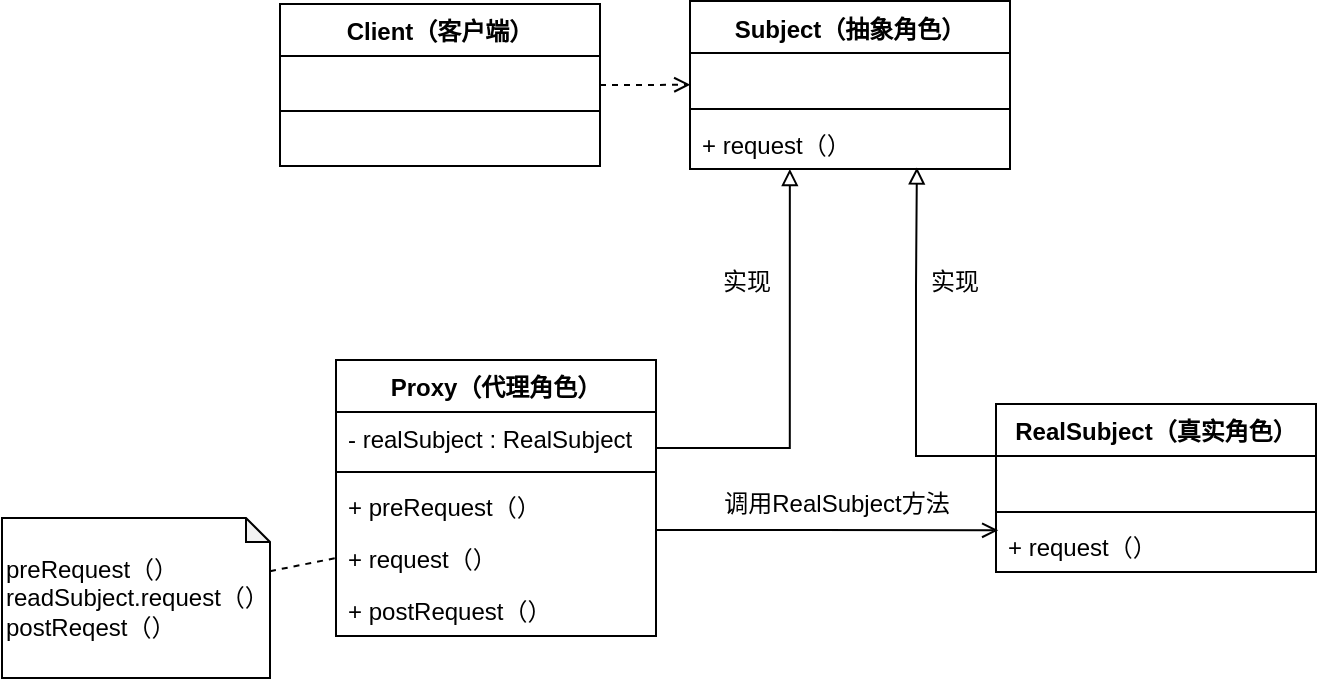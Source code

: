 <mxfile version="24.4.0" type="device">
  <diagram name="Page-1" id="e7e014a7-5840-1c2e-5031-d8a46d1fe8dd">
    <mxGraphModel dx="712" dy="410" grid="0" gridSize="10" guides="1" tooltips="1" connect="1" arrows="1" fold="1" page="1" pageScale="1" pageWidth="1169" pageHeight="826" background="none" math="0" shadow="0">
      <root>
        <mxCell id="0" />
        <mxCell id="1" parent="0" />
        <mxCell id="d94YhT5Ea_skwj1IB6yy-41" value="Client（客户端）" style="swimlane;fontStyle=1;align=center;verticalAlign=top;childLayout=stackLayout;horizontal=1;startSize=26;horizontalStack=0;resizeParent=1;resizeParentMax=0;resizeLast=0;collapsible=1;marginBottom=0;whiteSpace=wrap;html=1;" parent="1" vertex="1">
          <mxGeometry x="347" y="237" width="160" height="81" as="geometry" />
        </mxCell>
        <mxCell id="d94YhT5Ea_skwj1IB6yy-43" value="" style="line;strokeWidth=1;fillColor=none;align=left;verticalAlign=middle;spacingTop=-1;spacingLeft=3;spacingRight=3;rotatable=0;labelPosition=right;points=[];portConstraint=eastwest;strokeColor=inherit;" parent="d94YhT5Ea_skwj1IB6yy-41" vertex="1">
          <mxGeometry y="26" width="160" height="55" as="geometry" />
        </mxCell>
        <mxCell id="d94YhT5Ea_skwj1IB6yy-45" value="Subject（抽象角色）" style="swimlane;fontStyle=1;align=center;verticalAlign=top;childLayout=stackLayout;horizontal=1;startSize=26;horizontalStack=0;resizeParent=1;resizeParentMax=0;resizeLast=0;collapsible=1;marginBottom=0;whiteSpace=wrap;html=1;" parent="1" vertex="1">
          <mxGeometry x="552" y="235.5" width="160" height="84" as="geometry" />
        </mxCell>
        <mxCell id="d94YhT5Ea_skwj1IB6yy-51" value="" style="text;strokeColor=none;fillColor=none;align=left;verticalAlign=middle;spacingTop=-1;spacingLeft=4;spacingRight=4;rotatable=0;labelPosition=right;points=[];portConstraint=eastwest;" parent="d94YhT5Ea_skwj1IB6yy-45" vertex="1">
          <mxGeometry y="26" width="160" height="24" as="geometry" />
        </mxCell>
        <mxCell id="d94YhT5Ea_skwj1IB6yy-47" value="" style="line;strokeWidth=1;fillColor=none;align=left;verticalAlign=middle;spacingTop=-1;spacingLeft=3;spacingRight=3;rotatable=0;labelPosition=right;points=[];portConstraint=eastwest;strokeColor=inherit;" parent="d94YhT5Ea_skwj1IB6yy-45" vertex="1">
          <mxGeometry y="50" width="160" height="8" as="geometry" />
        </mxCell>
        <mxCell id="d94YhT5Ea_skwj1IB6yy-48" value="+ request（）" style="text;strokeColor=none;fillColor=none;align=left;verticalAlign=top;spacingLeft=4;spacingRight=4;overflow=hidden;rotatable=0;points=[[0,0.5],[1,0.5]];portConstraint=eastwest;whiteSpace=wrap;html=1;" parent="d94YhT5Ea_skwj1IB6yy-45" vertex="1">
          <mxGeometry y="58" width="160" height="26" as="geometry" />
        </mxCell>
        <mxCell id="d94YhT5Ea_skwj1IB6yy-53" style="edgeStyle=orthogonalEdgeStyle;rounded=0;orthogonalLoop=1;jettySize=auto;html=1;entryX=0.001;entryY=0.659;entryDx=0;entryDy=0;entryPerimeter=0;dashed=1;endArrow=open;endFill=0;" parent="1" source="d94YhT5Ea_skwj1IB6yy-41" target="d94YhT5Ea_skwj1IB6yy-51" edge="1">
          <mxGeometry relative="1" as="geometry" />
        </mxCell>
        <mxCell id="d94YhT5Ea_skwj1IB6yy-54" value="Proxy（代理角色）" style="swimlane;fontStyle=1;align=center;verticalAlign=top;childLayout=stackLayout;horizontal=1;startSize=26;horizontalStack=0;resizeParent=1;resizeParentMax=0;resizeLast=0;collapsible=1;marginBottom=0;whiteSpace=wrap;html=1;" parent="1" vertex="1">
          <mxGeometry x="375" y="415" width="160" height="138" as="geometry" />
        </mxCell>
        <mxCell id="d94YhT5Ea_skwj1IB6yy-62" value="- realSubject : RealSubject" style="text;strokeColor=none;fillColor=none;align=left;verticalAlign=top;spacingLeft=4;spacingRight=4;overflow=hidden;rotatable=0;points=[[0,0.5],[1,0.5]];portConstraint=eastwest;whiteSpace=wrap;html=1;" parent="d94YhT5Ea_skwj1IB6yy-54" vertex="1">
          <mxGeometry y="26" width="160" height="26" as="geometry" />
        </mxCell>
        <mxCell id="d94YhT5Ea_skwj1IB6yy-56" value="" style="line;strokeWidth=1;fillColor=none;align=left;verticalAlign=middle;spacingTop=-1;spacingLeft=3;spacingRight=3;rotatable=0;labelPosition=right;points=[];portConstraint=eastwest;strokeColor=inherit;" parent="d94YhT5Ea_skwj1IB6yy-54" vertex="1">
          <mxGeometry y="52" width="160" height="8" as="geometry" />
        </mxCell>
        <mxCell id="d94YhT5Ea_skwj1IB6yy-57" value="+ preRequest（）&amp;nbsp;" style="text;strokeColor=none;fillColor=none;align=left;verticalAlign=top;spacingLeft=4;spacingRight=4;overflow=hidden;rotatable=0;points=[[0,0.5],[1,0.5]];portConstraint=eastwest;whiteSpace=wrap;html=1;" parent="d94YhT5Ea_skwj1IB6yy-54" vertex="1">
          <mxGeometry y="60" width="160" height="26" as="geometry" />
        </mxCell>
        <mxCell id="d94YhT5Ea_skwj1IB6yy-63" value="+ request（）" style="text;strokeColor=none;fillColor=none;align=left;verticalAlign=top;spacingLeft=4;spacingRight=4;overflow=hidden;rotatable=0;points=[[0,0.5],[1,0.5]];portConstraint=eastwest;whiteSpace=wrap;html=1;" parent="d94YhT5Ea_skwj1IB6yy-54" vertex="1">
          <mxGeometry y="86" width="160" height="26" as="geometry" />
        </mxCell>
        <mxCell id="d94YhT5Ea_skwj1IB6yy-64" value="+ postRequest（）" style="text;strokeColor=none;fillColor=none;align=left;verticalAlign=top;spacingLeft=4;spacingRight=4;overflow=hidden;rotatable=0;points=[[0,0.5],[1,0.5]];portConstraint=eastwest;whiteSpace=wrap;html=1;" parent="d94YhT5Ea_skwj1IB6yy-54" vertex="1">
          <mxGeometry y="112" width="160" height="26" as="geometry" />
        </mxCell>
        <mxCell id="d94YhT5Ea_skwj1IB6yy-58" value="RealSubject（真实角色）" style="swimlane;fontStyle=1;align=center;verticalAlign=top;childLayout=stackLayout;horizontal=1;startSize=26;horizontalStack=0;resizeParent=1;resizeParentMax=0;resizeLast=0;collapsible=1;marginBottom=0;whiteSpace=wrap;html=1;" parent="1" vertex="1">
          <mxGeometry x="705" y="437" width="160" height="84" as="geometry" />
        </mxCell>
        <mxCell id="d94YhT5Ea_skwj1IB6yy-59" value="" style="text;strokeColor=none;fillColor=none;align=left;verticalAlign=middle;spacingTop=-1;spacingLeft=4;spacingRight=4;rotatable=0;labelPosition=right;points=[];portConstraint=eastwest;" parent="d94YhT5Ea_skwj1IB6yy-58" vertex="1">
          <mxGeometry y="26" width="160" height="24" as="geometry" />
        </mxCell>
        <mxCell id="d94YhT5Ea_skwj1IB6yy-60" value="" style="line;strokeWidth=1;fillColor=none;align=left;verticalAlign=middle;spacingTop=-1;spacingLeft=3;spacingRight=3;rotatable=0;labelPosition=right;points=[];portConstraint=eastwest;strokeColor=inherit;" parent="d94YhT5Ea_skwj1IB6yy-58" vertex="1">
          <mxGeometry y="50" width="160" height="8" as="geometry" />
        </mxCell>
        <mxCell id="d94YhT5Ea_skwj1IB6yy-61" value="+ request（）" style="text;strokeColor=none;fillColor=none;align=left;verticalAlign=top;spacingLeft=4;spacingRight=4;overflow=hidden;rotatable=0;points=[[0,0.5],[1,0.5]];portConstraint=eastwest;whiteSpace=wrap;html=1;" parent="d94YhT5Ea_skwj1IB6yy-58" vertex="1">
          <mxGeometry y="58" width="160" height="26" as="geometry" />
        </mxCell>
        <mxCell id="d94YhT5Ea_skwj1IB6yy-65" style="edgeStyle=orthogonalEdgeStyle;rounded=0;orthogonalLoop=1;jettySize=auto;html=1;entryX=0.312;entryY=0.998;entryDx=0;entryDy=0;entryPerimeter=0;endArrow=block;endFill=0;" parent="1" source="d94YhT5Ea_skwj1IB6yy-54" target="d94YhT5Ea_skwj1IB6yy-48" edge="1">
          <mxGeometry relative="1" as="geometry">
            <Array as="points">
              <mxPoint x="602" y="459" />
            </Array>
          </mxGeometry>
        </mxCell>
        <mxCell id="d94YhT5Ea_skwj1IB6yy-66" style="edgeStyle=orthogonalEdgeStyle;rounded=0;orthogonalLoop=1;jettySize=auto;html=1;entryX=0.709;entryY=0.97;entryDx=0;entryDy=0;entryPerimeter=0;endArrow=block;endFill=0;" parent="1" source="d94YhT5Ea_skwj1IB6yy-58" target="d94YhT5Ea_skwj1IB6yy-48" edge="1">
          <mxGeometry relative="1" as="geometry">
            <Array as="points">
              <mxPoint x="665" y="463" />
              <mxPoint x="665" y="378" />
              <mxPoint x="665" y="378" />
            </Array>
          </mxGeometry>
        </mxCell>
        <mxCell id="d94YhT5Ea_skwj1IB6yy-67" style="edgeStyle=orthogonalEdgeStyle;rounded=0;orthogonalLoop=1;jettySize=auto;html=1;entryX=0.007;entryY=0.198;entryDx=0;entryDy=0;entryPerimeter=0;endArrow=open;endFill=0;" parent="1" source="d94YhT5Ea_skwj1IB6yy-54" target="d94YhT5Ea_skwj1IB6yy-61" edge="1">
          <mxGeometry relative="1" as="geometry">
            <Array as="points">
              <mxPoint x="613" y="500" />
              <mxPoint x="613" y="500" />
            </Array>
          </mxGeometry>
        </mxCell>
        <mxCell id="d94YhT5Ea_skwj1IB6yy-70" style="rounded=0;orthogonalLoop=1;jettySize=auto;html=1;entryX=0;entryY=0.5;entryDx=0;entryDy=0;endArrow=none;endFill=0;dashed=1;" parent="1" source="d94YhT5Ea_skwj1IB6yy-68" target="d94YhT5Ea_skwj1IB6yy-63" edge="1">
          <mxGeometry relative="1" as="geometry" />
        </mxCell>
        <mxCell id="d94YhT5Ea_skwj1IB6yy-68" value="preRequest（）&lt;div&gt;readSubject.request（）&lt;/div&gt;&lt;div&gt;postReqest（）&lt;/div&gt;" style="shape=note;whiteSpace=wrap;html=1;backgroundOutline=1;darkOpacity=0.05;size=12;align=left;" parent="1" vertex="1">
          <mxGeometry x="208" y="494" width="134" height="80" as="geometry" />
        </mxCell>
        <mxCell id="fa1sSOiMavlnfMokDYzC-1" value="调用RealSubject方法" style="text;html=1;align=center;verticalAlign=middle;resizable=0;points=[];autosize=1;strokeColor=none;fillColor=none;" vertex="1" parent="1">
          <mxGeometry x="559" y="474" width="131" height="26" as="geometry" />
        </mxCell>
        <mxCell id="fa1sSOiMavlnfMokDYzC-2" value="实现" style="text;html=1;align=center;verticalAlign=middle;resizable=0;points=[];autosize=1;strokeColor=none;fillColor=none;" vertex="1" parent="1">
          <mxGeometry x="663" y="363" width="42" height="26" as="geometry" />
        </mxCell>
        <mxCell id="fa1sSOiMavlnfMokDYzC-3" value="实现" style="text;html=1;align=center;verticalAlign=middle;resizable=0;points=[];autosize=1;strokeColor=none;fillColor=none;" vertex="1" parent="1">
          <mxGeometry x="559" y="363" width="42" height="26" as="geometry" />
        </mxCell>
      </root>
    </mxGraphModel>
  </diagram>
</mxfile>
